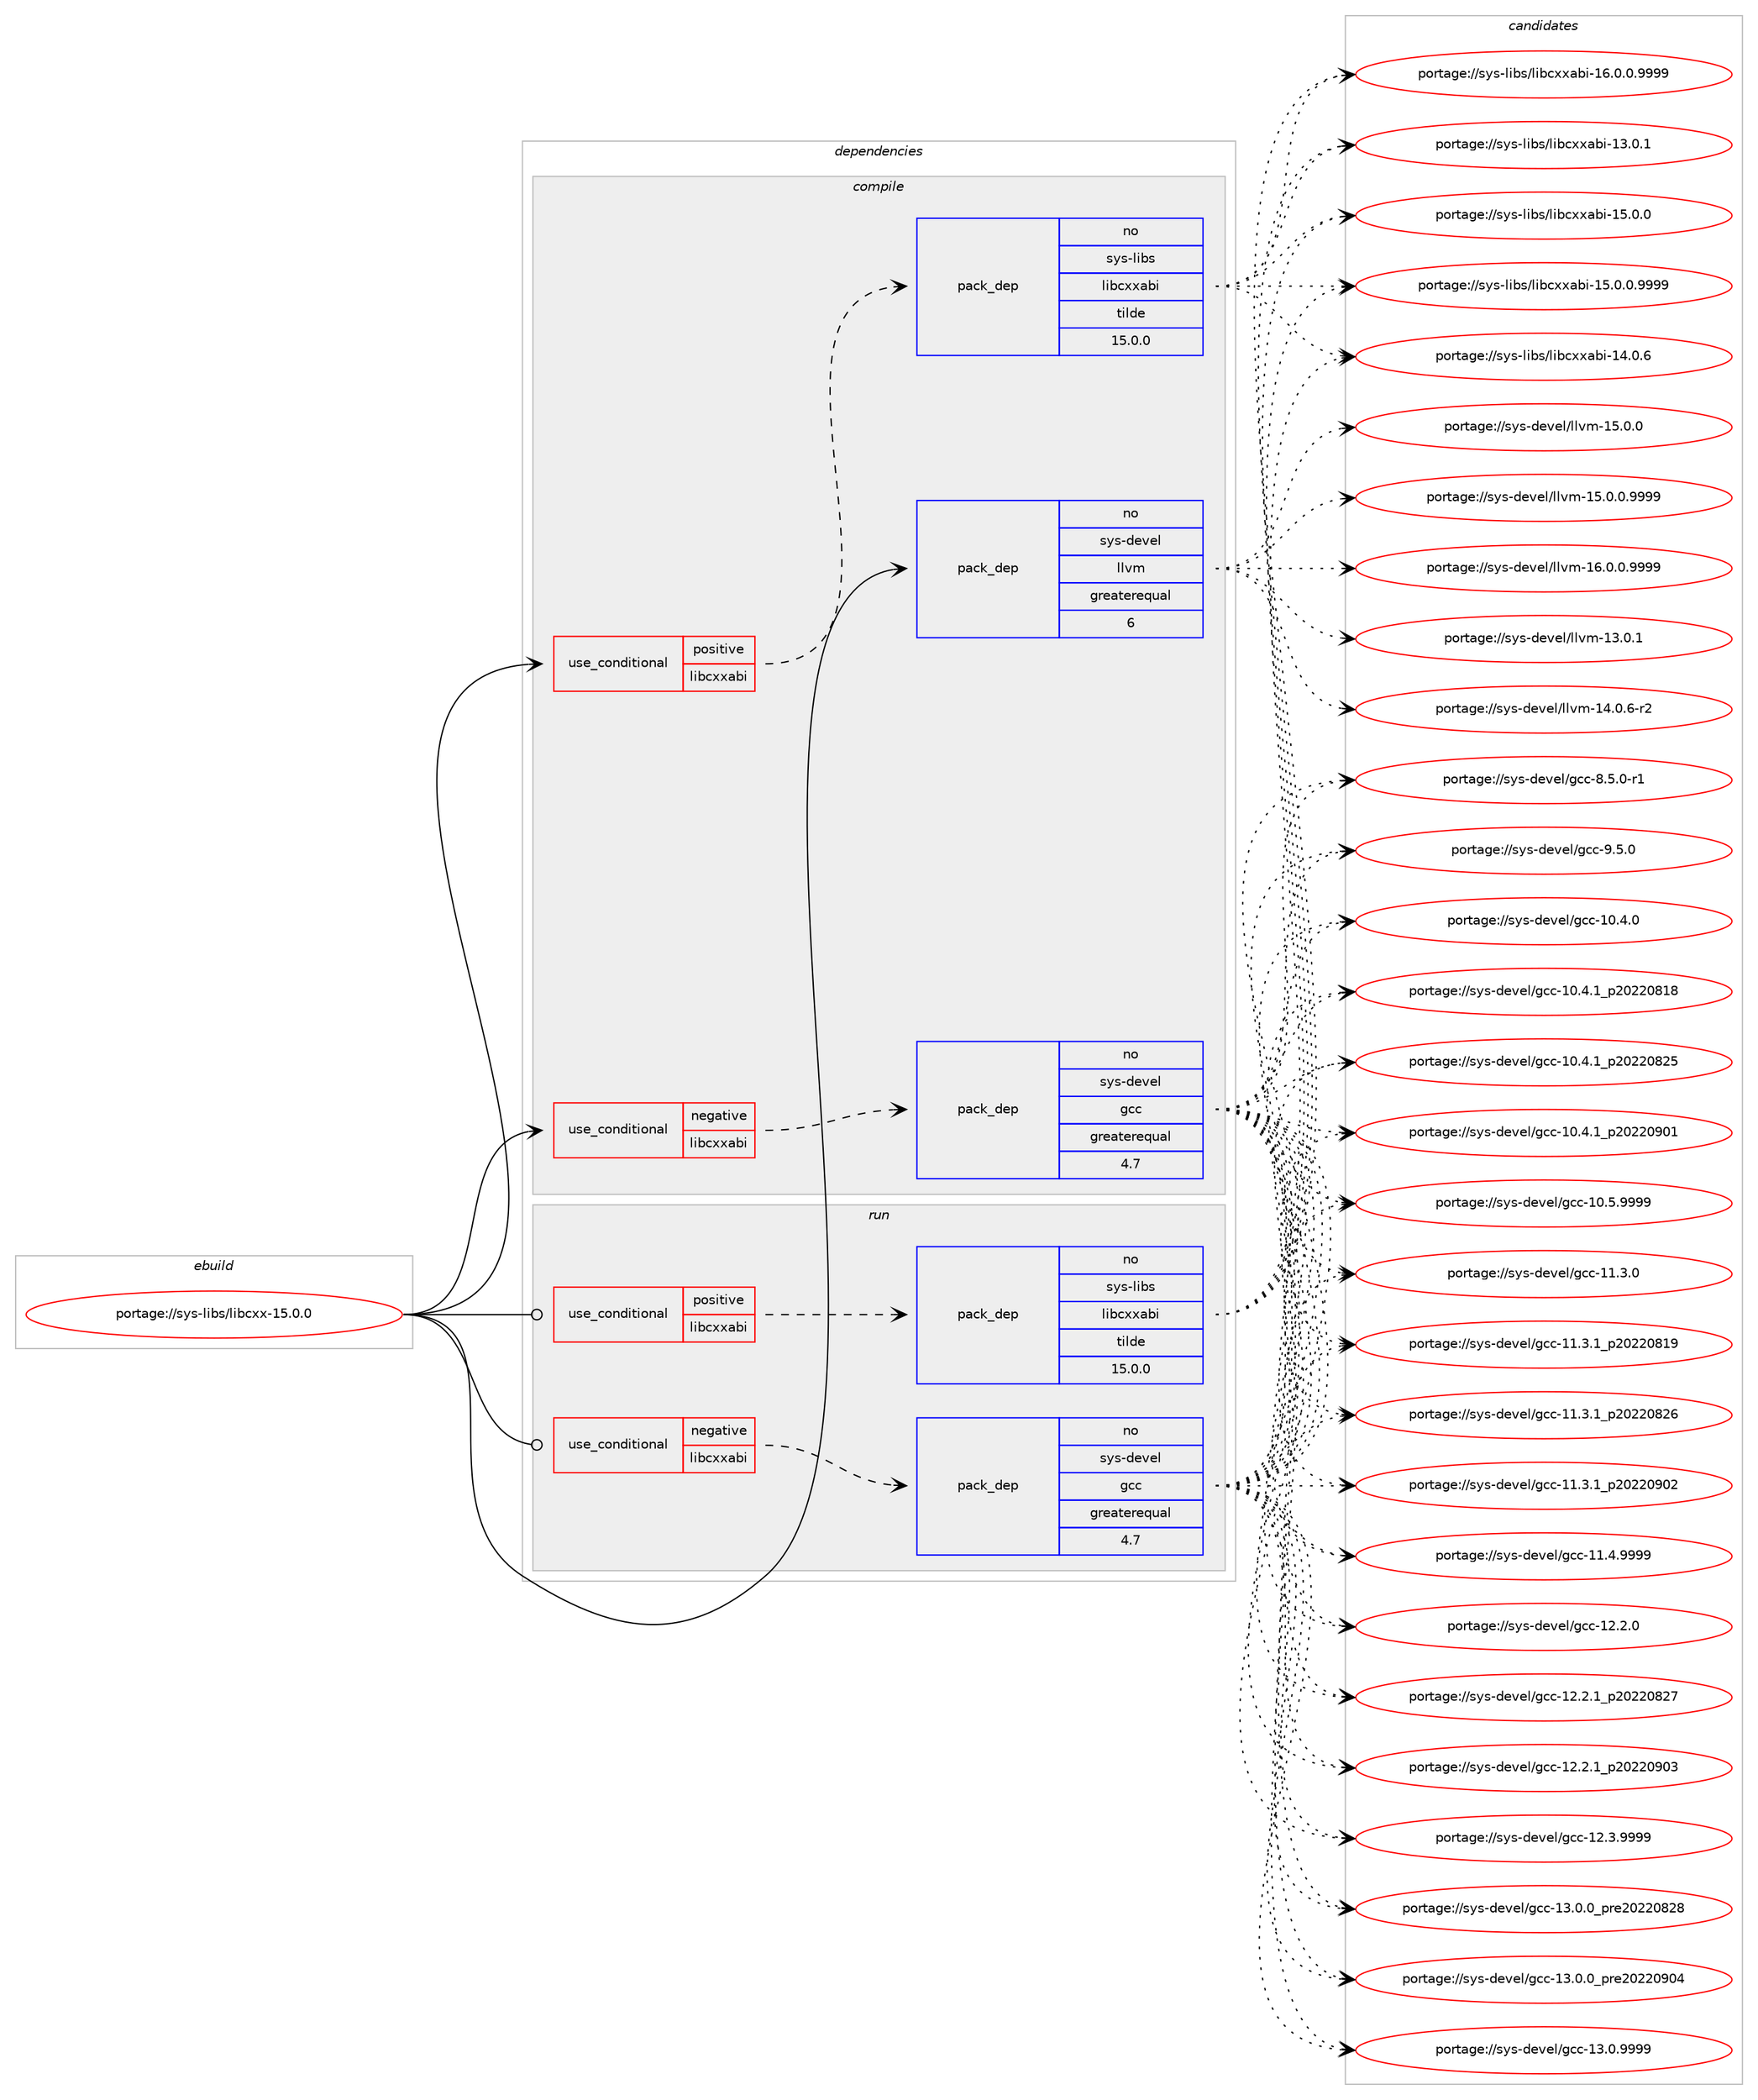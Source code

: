 digraph prolog {

# *************
# Graph options
# *************

newrank=true;
concentrate=true;
compound=true;
graph [rankdir=LR,fontname=Helvetica,fontsize=10,ranksep=1.5];#, ranksep=2.5, nodesep=0.2];
edge  [arrowhead=vee];
node  [fontname=Helvetica,fontsize=10];

# **********
# The ebuild
# **********

subgraph cluster_leftcol {
color=gray;
label=<<i>ebuild</i>>;
id [label="portage://sys-libs/libcxx-15.0.0", color=red, width=4, href="../sys-libs/libcxx-15.0.0.svg"];
}

# ****************
# The dependencies
# ****************

subgraph cluster_midcol {
color=gray;
label=<<i>dependencies</i>>;
subgraph cluster_compile {
fillcolor="#eeeeee";
style=filled;
label=<<i>compile</i>>;
subgraph cond572 {
dependency1028 [label=<<TABLE BORDER="0" CELLBORDER="1" CELLSPACING="0" CELLPADDING="4"><TR><TD ROWSPAN="3" CELLPADDING="10">use_conditional</TD></TR><TR><TD>negative</TD></TR><TR><TD>libcxxabi</TD></TR></TABLE>>, shape=none, color=red];
subgraph pack442 {
dependency1029 [label=<<TABLE BORDER="0" CELLBORDER="1" CELLSPACING="0" CELLPADDING="4" WIDTH="220"><TR><TD ROWSPAN="6" CELLPADDING="30">pack_dep</TD></TR><TR><TD WIDTH="110">no</TD></TR><TR><TD>sys-devel</TD></TR><TR><TD>gcc</TD></TR><TR><TD>greaterequal</TD></TR><TR><TD>4.7</TD></TR></TABLE>>, shape=none, color=blue];
}
dependency1028:e -> dependency1029:w [weight=20,style="dashed",arrowhead="vee"];
}
id:e -> dependency1028:w [weight=20,style="solid",arrowhead="vee"];
subgraph cond573 {
dependency1030 [label=<<TABLE BORDER="0" CELLBORDER="1" CELLSPACING="0" CELLPADDING="4"><TR><TD ROWSPAN="3" CELLPADDING="10">use_conditional</TD></TR><TR><TD>positive</TD></TR><TR><TD>libcxxabi</TD></TR></TABLE>>, shape=none, color=red];
subgraph pack443 {
dependency1031 [label=<<TABLE BORDER="0" CELLBORDER="1" CELLSPACING="0" CELLPADDING="4" WIDTH="220"><TR><TD ROWSPAN="6" CELLPADDING="30">pack_dep</TD></TR><TR><TD WIDTH="110">no</TD></TR><TR><TD>sys-libs</TD></TR><TR><TD>libcxxabi</TD></TR><TR><TD>tilde</TD></TR><TR><TD>15.0.0</TD></TR></TABLE>>, shape=none, color=blue];
}
dependency1030:e -> dependency1031:w [weight=20,style="dashed",arrowhead="vee"];
}
id:e -> dependency1030:w [weight=20,style="solid",arrowhead="vee"];
subgraph pack444 {
dependency1032 [label=<<TABLE BORDER="0" CELLBORDER="1" CELLSPACING="0" CELLPADDING="4" WIDTH="220"><TR><TD ROWSPAN="6" CELLPADDING="30">pack_dep</TD></TR><TR><TD WIDTH="110">no</TD></TR><TR><TD>sys-devel</TD></TR><TR><TD>llvm</TD></TR><TR><TD>greaterequal</TD></TR><TR><TD>6</TD></TR></TABLE>>, shape=none, color=blue];
}
id:e -> dependency1032:w [weight=20,style="solid",arrowhead="vee"];
# *** BEGIN UNKNOWN DEPENDENCY TYPE (TODO) ***
# id -> package_dependency(portage://sys-libs/libcxx-15.0.0,install,strong,sys-devel,llvm,none,[,,],[slot(0)],[])
# *** END UNKNOWN DEPENDENCY TYPE (TODO) ***

}
subgraph cluster_compileandrun {
fillcolor="#eeeeee";
style=filled;
label=<<i>compile and run</i>>;
}
subgraph cluster_run {
fillcolor="#eeeeee";
style=filled;
label=<<i>run</i>>;
subgraph cond574 {
dependency1033 [label=<<TABLE BORDER="0" CELLBORDER="1" CELLSPACING="0" CELLPADDING="4"><TR><TD ROWSPAN="3" CELLPADDING="10">use_conditional</TD></TR><TR><TD>negative</TD></TR><TR><TD>libcxxabi</TD></TR></TABLE>>, shape=none, color=red];
subgraph pack445 {
dependency1034 [label=<<TABLE BORDER="0" CELLBORDER="1" CELLSPACING="0" CELLPADDING="4" WIDTH="220"><TR><TD ROWSPAN="6" CELLPADDING="30">pack_dep</TD></TR><TR><TD WIDTH="110">no</TD></TR><TR><TD>sys-devel</TD></TR><TR><TD>gcc</TD></TR><TR><TD>greaterequal</TD></TR><TR><TD>4.7</TD></TR></TABLE>>, shape=none, color=blue];
}
dependency1033:e -> dependency1034:w [weight=20,style="dashed",arrowhead="vee"];
}
id:e -> dependency1033:w [weight=20,style="solid",arrowhead="odot"];
subgraph cond575 {
dependency1035 [label=<<TABLE BORDER="0" CELLBORDER="1" CELLSPACING="0" CELLPADDING="4"><TR><TD ROWSPAN="3" CELLPADDING="10">use_conditional</TD></TR><TR><TD>positive</TD></TR><TR><TD>libcxxabi</TD></TR></TABLE>>, shape=none, color=red];
subgraph pack446 {
dependency1036 [label=<<TABLE BORDER="0" CELLBORDER="1" CELLSPACING="0" CELLPADDING="4" WIDTH="220"><TR><TD ROWSPAN="6" CELLPADDING="30">pack_dep</TD></TR><TR><TD WIDTH="110">no</TD></TR><TR><TD>sys-libs</TD></TR><TR><TD>libcxxabi</TD></TR><TR><TD>tilde</TD></TR><TR><TD>15.0.0</TD></TR></TABLE>>, shape=none, color=blue];
}
dependency1035:e -> dependency1036:w [weight=20,style="dashed",arrowhead="vee"];
}
id:e -> dependency1035:w [weight=20,style="solid",arrowhead="odot"];
}
}

# **************
# The candidates
# **************

subgraph cluster_choices {
rank=same;
color=gray;
label=<<i>candidates</i>>;

subgraph choice442 {
color=black;
nodesep=1;
choice1151211154510010111810110847103999945494846524648 [label="portage://sys-devel/gcc-10.4.0", color=red, width=4,href="../sys-devel/gcc-10.4.0.svg"];
choice1151211154510010111810110847103999945494846524649951125048505048564956 [label="portage://sys-devel/gcc-10.4.1_p20220818", color=red, width=4,href="../sys-devel/gcc-10.4.1_p20220818.svg"];
choice1151211154510010111810110847103999945494846524649951125048505048565053 [label="portage://sys-devel/gcc-10.4.1_p20220825", color=red, width=4,href="../sys-devel/gcc-10.4.1_p20220825.svg"];
choice1151211154510010111810110847103999945494846524649951125048505048574849 [label="portage://sys-devel/gcc-10.4.1_p20220901", color=red, width=4,href="../sys-devel/gcc-10.4.1_p20220901.svg"];
choice1151211154510010111810110847103999945494846534657575757 [label="portage://sys-devel/gcc-10.5.9999", color=red, width=4,href="../sys-devel/gcc-10.5.9999.svg"];
choice1151211154510010111810110847103999945494946514648 [label="portage://sys-devel/gcc-11.3.0", color=red, width=4,href="../sys-devel/gcc-11.3.0.svg"];
choice1151211154510010111810110847103999945494946514649951125048505048564957 [label="portage://sys-devel/gcc-11.3.1_p20220819", color=red, width=4,href="../sys-devel/gcc-11.3.1_p20220819.svg"];
choice1151211154510010111810110847103999945494946514649951125048505048565054 [label="portage://sys-devel/gcc-11.3.1_p20220826", color=red, width=4,href="../sys-devel/gcc-11.3.1_p20220826.svg"];
choice1151211154510010111810110847103999945494946514649951125048505048574850 [label="portage://sys-devel/gcc-11.3.1_p20220902", color=red, width=4,href="../sys-devel/gcc-11.3.1_p20220902.svg"];
choice1151211154510010111810110847103999945494946524657575757 [label="portage://sys-devel/gcc-11.4.9999", color=red, width=4,href="../sys-devel/gcc-11.4.9999.svg"];
choice1151211154510010111810110847103999945495046504648 [label="portage://sys-devel/gcc-12.2.0", color=red, width=4,href="../sys-devel/gcc-12.2.0.svg"];
choice1151211154510010111810110847103999945495046504649951125048505048565055 [label="portage://sys-devel/gcc-12.2.1_p20220827", color=red, width=4,href="../sys-devel/gcc-12.2.1_p20220827.svg"];
choice1151211154510010111810110847103999945495046504649951125048505048574851 [label="portage://sys-devel/gcc-12.2.1_p20220903", color=red, width=4,href="../sys-devel/gcc-12.2.1_p20220903.svg"];
choice1151211154510010111810110847103999945495046514657575757 [label="portage://sys-devel/gcc-12.3.9999", color=red, width=4,href="../sys-devel/gcc-12.3.9999.svg"];
choice1151211154510010111810110847103999945495146484648951121141015048505048565056 [label="portage://sys-devel/gcc-13.0.0_pre20220828", color=red, width=4,href="../sys-devel/gcc-13.0.0_pre20220828.svg"];
choice1151211154510010111810110847103999945495146484648951121141015048505048574852 [label="portage://sys-devel/gcc-13.0.0_pre20220904", color=red, width=4,href="../sys-devel/gcc-13.0.0_pre20220904.svg"];
choice1151211154510010111810110847103999945495146484657575757 [label="portage://sys-devel/gcc-13.0.9999", color=red, width=4,href="../sys-devel/gcc-13.0.9999.svg"];
choice115121115451001011181011084710399994556465346484511449 [label="portage://sys-devel/gcc-8.5.0-r1", color=red, width=4,href="../sys-devel/gcc-8.5.0-r1.svg"];
choice11512111545100101118101108471039999455746534648 [label="portage://sys-devel/gcc-9.5.0", color=red, width=4,href="../sys-devel/gcc-9.5.0.svg"];
dependency1029:e -> choice1151211154510010111810110847103999945494846524648:w [style=dotted,weight="100"];
dependency1029:e -> choice1151211154510010111810110847103999945494846524649951125048505048564956:w [style=dotted,weight="100"];
dependency1029:e -> choice1151211154510010111810110847103999945494846524649951125048505048565053:w [style=dotted,weight="100"];
dependency1029:e -> choice1151211154510010111810110847103999945494846524649951125048505048574849:w [style=dotted,weight="100"];
dependency1029:e -> choice1151211154510010111810110847103999945494846534657575757:w [style=dotted,weight="100"];
dependency1029:e -> choice1151211154510010111810110847103999945494946514648:w [style=dotted,weight="100"];
dependency1029:e -> choice1151211154510010111810110847103999945494946514649951125048505048564957:w [style=dotted,weight="100"];
dependency1029:e -> choice1151211154510010111810110847103999945494946514649951125048505048565054:w [style=dotted,weight="100"];
dependency1029:e -> choice1151211154510010111810110847103999945494946514649951125048505048574850:w [style=dotted,weight="100"];
dependency1029:e -> choice1151211154510010111810110847103999945494946524657575757:w [style=dotted,weight="100"];
dependency1029:e -> choice1151211154510010111810110847103999945495046504648:w [style=dotted,weight="100"];
dependency1029:e -> choice1151211154510010111810110847103999945495046504649951125048505048565055:w [style=dotted,weight="100"];
dependency1029:e -> choice1151211154510010111810110847103999945495046504649951125048505048574851:w [style=dotted,weight="100"];
dependency1029:e -> choice1151211154510010111810110847103999945495046514657575757:w [style=dotted,weight="100"];
dependency1029:e -> choice1151211154510010111810110847103999945495146484648951121141015048505048565056:w [style=dotted,weight="100"];
dependency1029:e -> choice1151211154510010111810110847103999945495146484648951121141015048505048574852:w [style=dotted,weight="100"];
dependency1029:e -> choice1151211154510010111810110847103999945495146484657575757:w [style=dotted,weight="100"];
dependency1029:e -> choice115121115451001011181011084710399994556465346484511449:w [style=dotted,weight="100"];
dependency1029:e -> choice11512111545100101118101108471039999455746534648:w [style=dotted,weight="100"];
}
subgraph choice443 {
color=black;
nodesep=1;
choice1151211154510810598115471081059899120120979810545495146484649 [label="portage://sys-libs/libcxxabi-13.0.1", color=red, width=4,href="../sys-libs/libcxxabi-13.0.1.svg"];
choice1151211154510810598115471081059899120120979810545495246484654 [label="portage://sys-libs/libcxxabi-14.0.6", color=red, width=4,href="../sys-libs/libcxxabi-14.0.6.svg"];
choice1151211154510810598115471081059899120120979810545495346484648 [label="portage://sys-libs/libcxxabi-15.0.0", color=red, width=4,href="../sys-libs/libcxxabi-15.0.0.svg"];
choice11512111545108105981154710810598991201209798105454953464846484657575757 [label="portage://sys-libs/libcxxabi-15.0.0.9999", color=red, width=4,href="../sys-libs/libcxxabi-15.0.0.9999.svg"];
choice11512111545108105981154710810598991201209798105454954464846484657575757 [label="portage://sys-libs/libcxxabi-16.0.0.9999", color=red, width=4,href="../sys-libs/libcxxabi-16.0.0.9999.svg"];
dependency1031:e -> choice1151211154510810598115471081059899120120979810545495146484649:w [style=dotted,weight="100"];
dependency1031:e -> choice1151211154510810598115471081059899120120979810545495246484654:w [style=dotted,weight="100"];
dependency1031:e -> choice1151211154510810598115471081059899120120979810545495346484648:w [style=dotted,weight="100"];
dependency1031:e -> choice11512111545108105981154710810598991201209798105454953464846484657575757:w [style=dotted,weight="100"];
dependency1031:e -> choice11512111545108105981154710810598991201209798105454954464846484657575757:w [style=dotted,weight="100"];
}
subgraph choice444 {
color=black;
nodesep=1;
choice115121115451001011181011084710810811810945495146484649 [label="portage://sys-devel/llvm-13.0.1", color=red, width=4,href="../sys-devel/llvm-13.0.1.svg"];
choice1151211154510010111810110847108108118109454952464846544511450 [label="portage://sys-devel/llvm-14.0.6-r2", color=red, width=4,href="../sys-devel/llvm-14.0.6-r2.svg"];
choice115121115451001011181011084710810811810945495346484648 [label="portage://sys-devel/llvm-15.0.0", color=red, width=4,href="../sys-devel/llvm-15.0.0.svg"];
choice1151211154510010111810110847108108118109454953464846484657575757 [label="portage://sys-devel/llvm-15.0.0.9999", color=red, width=4,href="../sys-devel/llvm-15.0.0.9999.svg"];
choice1151211154510010111810110847108108118109454954464846484657575757 [label="portage://sys-devel/llvm-16.0.0.9999", color=red, width=4,href="../sys-devel/llvm-16.0.0.9999.svg"];
dependency1032:e -> choice115121115451001011181011084710810811810945495146484649:w [style=dotted,weight="100"];
dependency1032:e -> choice1151211154510010111810110847108108118109454952464846544511450:w [style=dotted,weight="100"];
dependency1032:e -> choice115121115451001011181011084710810811810945495346484648:w [style=dotted,weight="100"];
dependency1032:e -> choice1151211154510010111810110847108108118109454953464846484657575757:w [style=dotted,weight="100"];
dependency1032:e -> choice1151211154510010111810110847108108118109454954464846484657575757:w [style=dotted,weight="100"];
}
subgraph choice445 {
color=black;
nodesep=1;
choice1151211154510010111810110847103999945494846524648 [label="portage://sys-devel/gcc-10.4.0", color=red, width=4,href="../sys-devel/gcc-10.4.0.svg"];
choice1151211154510010111810110847103999945494846524649951125048505048564956 [label="portage://sys-devel/gcc-10.4.1_p20220818", color=red, width=4,href="../sys-devel/gcc-10.4.1_p20220818.svg"];
choice1151211154510010111810110847103999945494846524649951125048505048565053 [label="portage://sys-devel/gcc-10.4.1_p20220825", color=red, width=4,href="../sys-devel/gcc-10.4.1_p20220825.svg"];
choice1151211154510010111810110847103999945494846524649951125048505048574849 [label="portage://sys-devel/gcc-10.4.1_p20220901", color=red, width=4,href="../sys-devel/gcc-10.4.1_p20220901.svg"];
choice1151211154510010111810110847103999945494846534657575757 [label="portage://sys-devel/gcc-10.5.9999", color=red, width=4,href="../sys-devel/gcc-10.5.9999.svg"];
choice1151211154510010111810110847103999945494946514648 [label="portage://sys-devel/gcc-11.3.0", color=red, width=4,href="../sys-devel/gcc-11.3.0.svg"];
choice1151211154510010111810110847103999945494946514649951125048505048564957 [label="portage://sys-devel/gcc-11.3.1_p20220819", color=red, width=4,href="../sys-devel/gcc-11.3.1_p20220819.svg"];
choice1151211154510010111810110847103999945494946514649951125048505048565054 [label="portage://sys-devel/gcc-11.3.1_p20220826", color=red, width=4,href="../sys-devel/gcc-11.3.1_p20220826.svg"];
choice1151211154510010111810110847103999945494946514649951125048505048574850 [label="portage://sys-devel/gcc-11.3.1_p20220902", color=red, width=4,href="../sys-devel/gcc-11.3.1_p20220902.svg"];
choice1151211154510010111810110847103999945494946524657575757 [label="portage://sys-devel/gcc-11.4.9999", color=red, width=4,href="../sys-devel/gcc-11.4.9999.svg"];
choice1151211154510010111810110847103999945495046504648 [label="portage://sys-devel/gcc-12.2.0", color=red, width=4,href="../sys-devel/gcc-12.2.0.svg"];
choice1151211154510010111810110847103999945495046504649951125048505048565055 [label="portage://sys-devel/gcc-12.2.1_p20220827", color=red, width=4,href="../sys-devel/gcc-12.2.1_p20220827.svg"];
choice1151211154510010111810110847103999945495046504649951125048505048574851 [label="portage://sys-devel/gcc-12.2.1_p20220903", color=red, width=4,href="../sys-devel/gcc-12.2.1_p20220903.svg"];
choice1151211154510010111810110847103999945495046514657575757 [label="portage://sys-devel/gcc-12.3.9999", color=red, width=4,href="../sys-devel/gcc-12.3.9999.svg"];
choice1151211154510010111810110847103999945495146484648951121141015048505048565056 [label="portage://sys-devel/gcc-13.0.0_pre20220828", color=red, width=4,href="../sys-devel/gcc-13.0.0_pre20220828.svg"];
choice1151211154510010111810110847103999945495146484648951121141015048505048574852 [label="portage://sys-devel/gcc-13.0.0_pre20220904", color=red, width=4,href="../sys-devel/gcc-13.0.0_pre20220904.svg"];
choice1151211154510010111810110847103999945495146484657575757 [label="portage://sys-devel/gcc-13.0.9999", color=red, width=4,href="../sys-devel/gcc-13.0.9999.svg"];
choice115121115451001011181011084710399994556465346484511449 [label="portage://sys-devel/gcc-8.5.0-r1", color=red, width=4,href="../sys-devel/gcc-8.5.0-r1.svg"];
choice11512111545100101118101108471039999455746534648 [label="portage://sys-devel/gcc-9.5.0", color=red, width=4,href="../sys-devel/gcc-9.5.0.svg"];
dependency1034:e -> choice1151211154510010111810110847103999945494846524648:w [style=dotted,weight="100"];
dependency1034:e -> choice1151211154510010111810110847103999945494846524649951125048505048564956:w [style=dotted,weight="100"];
dependency1034:e -> choice1151211154510010111810110847103999945494846524649951125048505048565053:w [style=dotted,weight="100"];
dependency1034:e -> choice1151211154510010111810110847103999945494846524649951125048505048574849:w [style=dotted,weight="100"];
dependency1034:e -> choice1151211154510010111810110847103999945494846534657575757:w [style=dotted,weight="100"];
dependency1034:e -> choice1151211154510010111810110847103999945494946514648:w [style=dotted,weight="100"];
dependency1034:e -> choice1151211154510010111810110847103999945494946514649951125048505048564957:w [style=dotted,weight="100"];
dependency1034:e -> choice1151211154510010111810110847103999945494946514649951125048505048565054:w [style=dotted,weight="100"];
dependency1034:e -> choice1151211154510010111810110847103999945494946514649951125048505048574850:w [style=dotted,weight="100"];
dependency1034:e -> choice1151211154510010111810110847103999945494946524657575757:w [style=dotted,weight="100"];
dependency1034:e -> choice1151211154510010111810110847103999945495046504648:w [style=dotted,weight="100"];
dependency1034:e -> choice1151211154510010111810110847103999945495046504649951125048505048565055:w [style=dotted,weight="100"];
dependency1034:e -> choice1151211154510010111810110847103999945495046504649951125048505048574851:w [style=dotted,weight="100"];
dependency1034:e -> choice1151211154510010111810110847103999945495046514657575757:w [style=dotted,weight="100"];
dependency1034:e -> choice1151211154510010111810110847103999945495146484648951121141015048505048565056:w [style=dotted,weight="100"];
dependency1034:e -> choice1151211154510010111810110847103999945495146484648951121141015048505048574852:w [style=dotted,weight="100"];
dependency1034:e -> choice1151211154510010111810110847103999945495146484657575757:w [style=dotted,weight="100"];
dependency1034:e -> choice115121115451001011181011084710399994556465346484511449:w [style=dotted,weight="100"];
dependency1034:e -> choice11512111545100101118101108471039999455746534648:w [style=dotted,weight="100"];
}
subgraph choice446 {
color=black;
nodesep=1;
choice1151211154510810598115471081059899120120979810545495146484649 [label="portage://sys-libs/libcxxabi-13.0.1", color=red, width=4,href="../sys-libs/libcxxabi-13.0.1.svg"];
choice1151211154510810598115471081059899120120979810545495246484654 [label="portage://sys-libs/libcxxabi-14.0.6", color=red, width=4,href="../sys-libs/libcxxabi-14.0.6.svg"];
choice1151211154510810598115471081059899120120979810545495346484648 [label="portage://sys-libs/libcxxabi-15.0.0", color=red, width=4,href="../sys-libs/libcxxabi-15.0.0.svg"];
choice11512111545108105981154710810598991201209798105454953464846484657575757 [label="portage://sys-libs/libcxxabi-15.0.0.9999", color=red, width=4,href="../sys-libs/libcxxabi-15.0.0.9999.svg"];
choice11512111545108105981154710810598991201209798105454954464846484657575757 [label="portage://sys-libs/libcxxabi-16.0.0.9999", color=red, width=4,href="../sys-libs/libcxxabi-16.0.0.9999.svg"];
dependency1036:e -> choice1151211154510810598115471081059899120120979810545495146484649:w [style=dotted,weight="100"];
dependency1036:e -> choice1151211154510810598115471081059899120120979810545495246484654:w [style=dotted,weight="100"];
dependency1036:e -> choice1151211154510810598115471081059899120120979810545495346484648:w [style=dotted,weight="100"];
dependency1036:e -> choice11512111545108105981154710810598991201209798105454953464846484657575757:w [style=dotted,weight="100"];
dependency1036:e -> choice11512111545108105981154710810598991201209798105454954464846484657575757:w [style=dotted,weight="100"];
}
}

}
